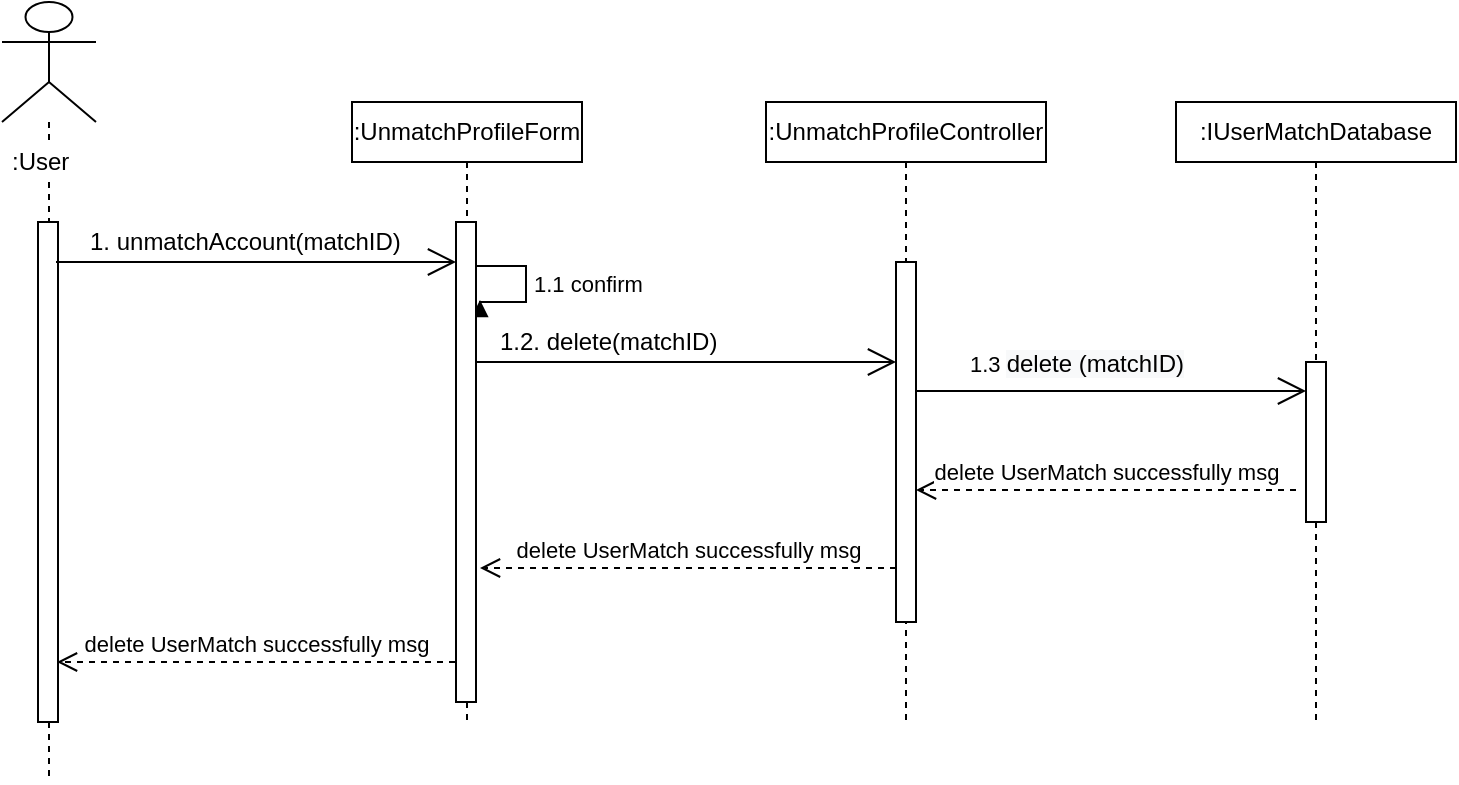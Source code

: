 <mxfile version="12.2.7" type="google" pages="1"><diagram id="9VVV0wmlApFZpibhe6T6" name="Page-1"><mxGraphModel dx="772" dy="451" grid="1" gridSize="10" guides="1" tooltips="1" connect="1" arrows="1" fold="1" page="1" pageScale="1" pageWidth="850" pageHeight="1100" math="0" shadow="0"><root><mxCell id="0"/><mxCell id="1" parent="0"/><mxCell id="Y-s4G-g2OlS50KK0IV86-22" value="&lt;span style=&quot;text-align: left ; white-space: nowrap&quot;&gt;:UnmatchProfileForm&lt;/span&gt;" style="shape=umlLifeline;perimeter=lifelinePerimeter;whiteSpace=wrap;html=1;container=1;collapsible=0;recursiveResize=0;outlineConnect=0;size=30;" vertex="1" parent="1"><mxGeometry x="308" y="90" width="115" height="310" as="geometry"/></mxCell><mxCell id="Y-s4G-g2OlS50KK0IV86-25" value="&lt;span style=&quot;text-align: left ; white-space: nowrap&quot;&gt;:UnmatchProfileController&lt;/span&gt;" style="shape=umlLifeline;perimeter=lifelinePerimeter;whiteSpace=wrap;html=1;container=1;collapsible=0;recursiveResize=0;outlineConnect=0;size=30;" vertex="1" parent="1"><mxGeometry x="515" y="90" width="140" height="310" as="geometry"/></mxCell><mxCell id="Y-s4G-g2OlS50KK0IV86-26" value="&lt;span style=&quot;text-align: left ; white-space: nowrap&quot;&gt;:IUserMatchDatabase&lt;/span&gt;" style="shape=umlLifeline;perimeter=lifelinePerimeter;whiteSpace=wrap;html=1;container=1;collapsible=0;recursiveResize=0;outlineConnect=0;size=30;" vertex="1" parent="1"><mxGeometry x="720" y="90" width="140" height="310" as="geometry"/></mxCell><mxCell id="Y-s4G-g2OlS50KK0IV86-2" value="" style="shape=umlLifeline;participant=umlActor;perimeter=lifelinePerimeter;whiteSpace=wrap;html=1;container=1;collapsible=0;recursiveResize=0;verticalAlign=top;spacingTop=36;labelBackgroundColor=#ffffff;outlineConnect=0;size=60;" vertex="1" parent="1"><mxGeometry x="133" y="40" width="47" height="390" as="geometry"/></mxCell><mxCell id="Y-s4G-g2OlS50KK0IV86-3" value="" style="html=1;points=[];perimeter=orthogonalPerimeter;" vertex="1" parent="Y-s4G-g2OlS50KK0IV86-2"><mxGeometry x="18" y="110" width="10" height="250" as="geometry"/></mxCell><mxCell id="Y-s4G-g2OlS50KK0IV86-4" value=":User" style="text;html=1;resizable=0;points=[];autosize=1;align=left;verticalAlign=top;spacingTop=-4;fillColor=#ffffff;" vertex="1" parent="Y-s4G-g2OlS50KK0IV86-2"><mxGeometry x="3" y="70" width="40" height="20" as="geometry"/></mxCell><mxCell id="Y-s4G-g2OlS50KK0IV86-7" value="" style="endArrow=open;endFill=1;endSize=12;html=1;" edge="1" parent="1"><mxGeometry width="160" relative="1" as="geometry"><mxPoint x="160" y="170" as="sourcePoint"/><mxPoint x="360" y="170" as="targetPoint"/></mxGeometry></mxCell><mxCell id="Y-s4G-g2OlS50KK0IV86-8" value="1.1 confirm" style="edgeStyle=orthogonalEdgeStyle;html=1;align=left;spacingLeft=2;endArrow=block;rounded=0;" edge="1" parent="1"><mxGeometry relative="1" as="geometry"><mxPoint x="370" y="172" as="sourcePoint"/><Array as="points"><mxPoint x="395" y="172"/><mxPoint x="395" y="190"/></Array><mxPoint x="372" y="189" as="targetPoint"/></mxGeometry></mxCell><mxCell id="Y-s4G-g2OlS50KK0IV86-9" value="" style="endArrow=open;endFill=1;endSize=12;html=1;" edge="1" parent="1"><mxGeometry width="160" relative="1" as="geometry"><mxPoint x="370" y="220" as="sourcePoint"/><mxPoint x="580" y="220" as="targetPoint"/></mxGeometry></mxCell><mxCell id="Y-s4G-g2OlS50KK0IV86-10" value="delete UserMatch successfully msg" style="html=1;verticalAlign=bottom;endArrow=open;dashed=1;endSize=8;exitX=0;exitY=0.9;exitDx=0;exitDy=0;exitPerimeter=0;" edge="1" parent="1"><mxGeometry relative="1" as="geometry"><mxPoint x="580" y="323" as="sourcePoint"/><mxPoint x="372" y="323" as="targetPoint"/></mxGeometry></mxCell><mxCell id="Y-s4G-g2OlS50KK0IV86-11" value="delete UserMatch successfully msg" style="html=1;verticalAlign=bottom;endArrow=open;dashed=1;endSize=8;" edge="1" parent="1"><mxGeometry relative="1" as="geometry"><mxPoint x="359.5" y="370" as="sourcePoint"/><mxPoint x="160.5" y="370" as="targetPoint"/></mxGeometry></mxCell><mxCell id="Y-s4G-g2OlS50KK0IV86-12" value="1. unmatchAccount(matchID)" style="text;html=1;resizable=0;points=[];autosize=1;align=left;verticalAlign=top;spacingTop=-4;" vertex="1" parent="1"><mxGeometry x="175" y="150" width="170" height="20" as="geometry"/></mxCell><mxCell id="Y-s4G-g2OlS50KK0IV86-13" value="1.2. delete(matchID)" style="text;html=1;resizable=0;points=[];autosize=1;align=left;verticalAlign=top;spacingTop=-4;" vertex="1" parent="1"><mxGeometry x="380" y="200" width="120" height="20" as="geometry"/></mxCell><mxCell id="Y-s4G-g2OlS50KK0IV86-16" value="" style="html=1;points=[];perimeter=orthogonalPerimeter;" vertex="1" parent="1"><mxGeometry x="360" y="150" width="10" height="240" as="geometry"/></mxCell><mxCell id="Y-s4G-g2OlS50KK0IV86-17" value="1.3 &lt;span style=&quot;font-size: 12px ; text-align: left ; background-color: rgb(248 , 249 , 250)&quot;&gt;delete (matchID)&lt;/span&gt;" style="endArrow=open;endFill=1;endSize=12;html=1;" edge="1" parent="1" target="Y-s4G-g2OlS50KK0IV86-21"><mxGeometry x="-0.179" y="15" width="160" relative="1" as="geometry"><mxPoint x="590" y="234.5" as="sourcePoint"/><mxPoint x="750" y="234.5" as="targetPoint"/><mxPoint y="1" as="offset"/></mxGeometry></mxCell><mxCell id="Y-s4G-g2OlS50KK0IV86-18" value="delete UserMatch successfully msg" style="html=1;verticalAlign=bottom;endArrow=open;dashed=1;endSize=8;" edge="1" parent="1"><mxGeometry relative="1" as="geometry"><mxPoint x="780" y="284" as="sourcePoint"/><mxPoint x="590" y="284" as="targetPoint"/></mxGeometry></mxCell><mxCell id="Y-s4G-g2OlS50KK0IV86-21" value="" style="html=1;points=[];perimeter=orthogonalPerimeter;" vertex="1" parent="1"><mxGeometry x="785" y="220" width="10" height="80" as="geometry"/></mxCell><mxCell id="Y-s4G-g2OlS50KK0IV86-6" value="" style="html=1;points=[];perimeter=orthogonalPerimeter;" vertex="1" parent="1"><mxGeometry x="580" y="170" width="10" height="180" as="geometry"/></mxCell></root></mxGraphModel></diagram></mxfile>